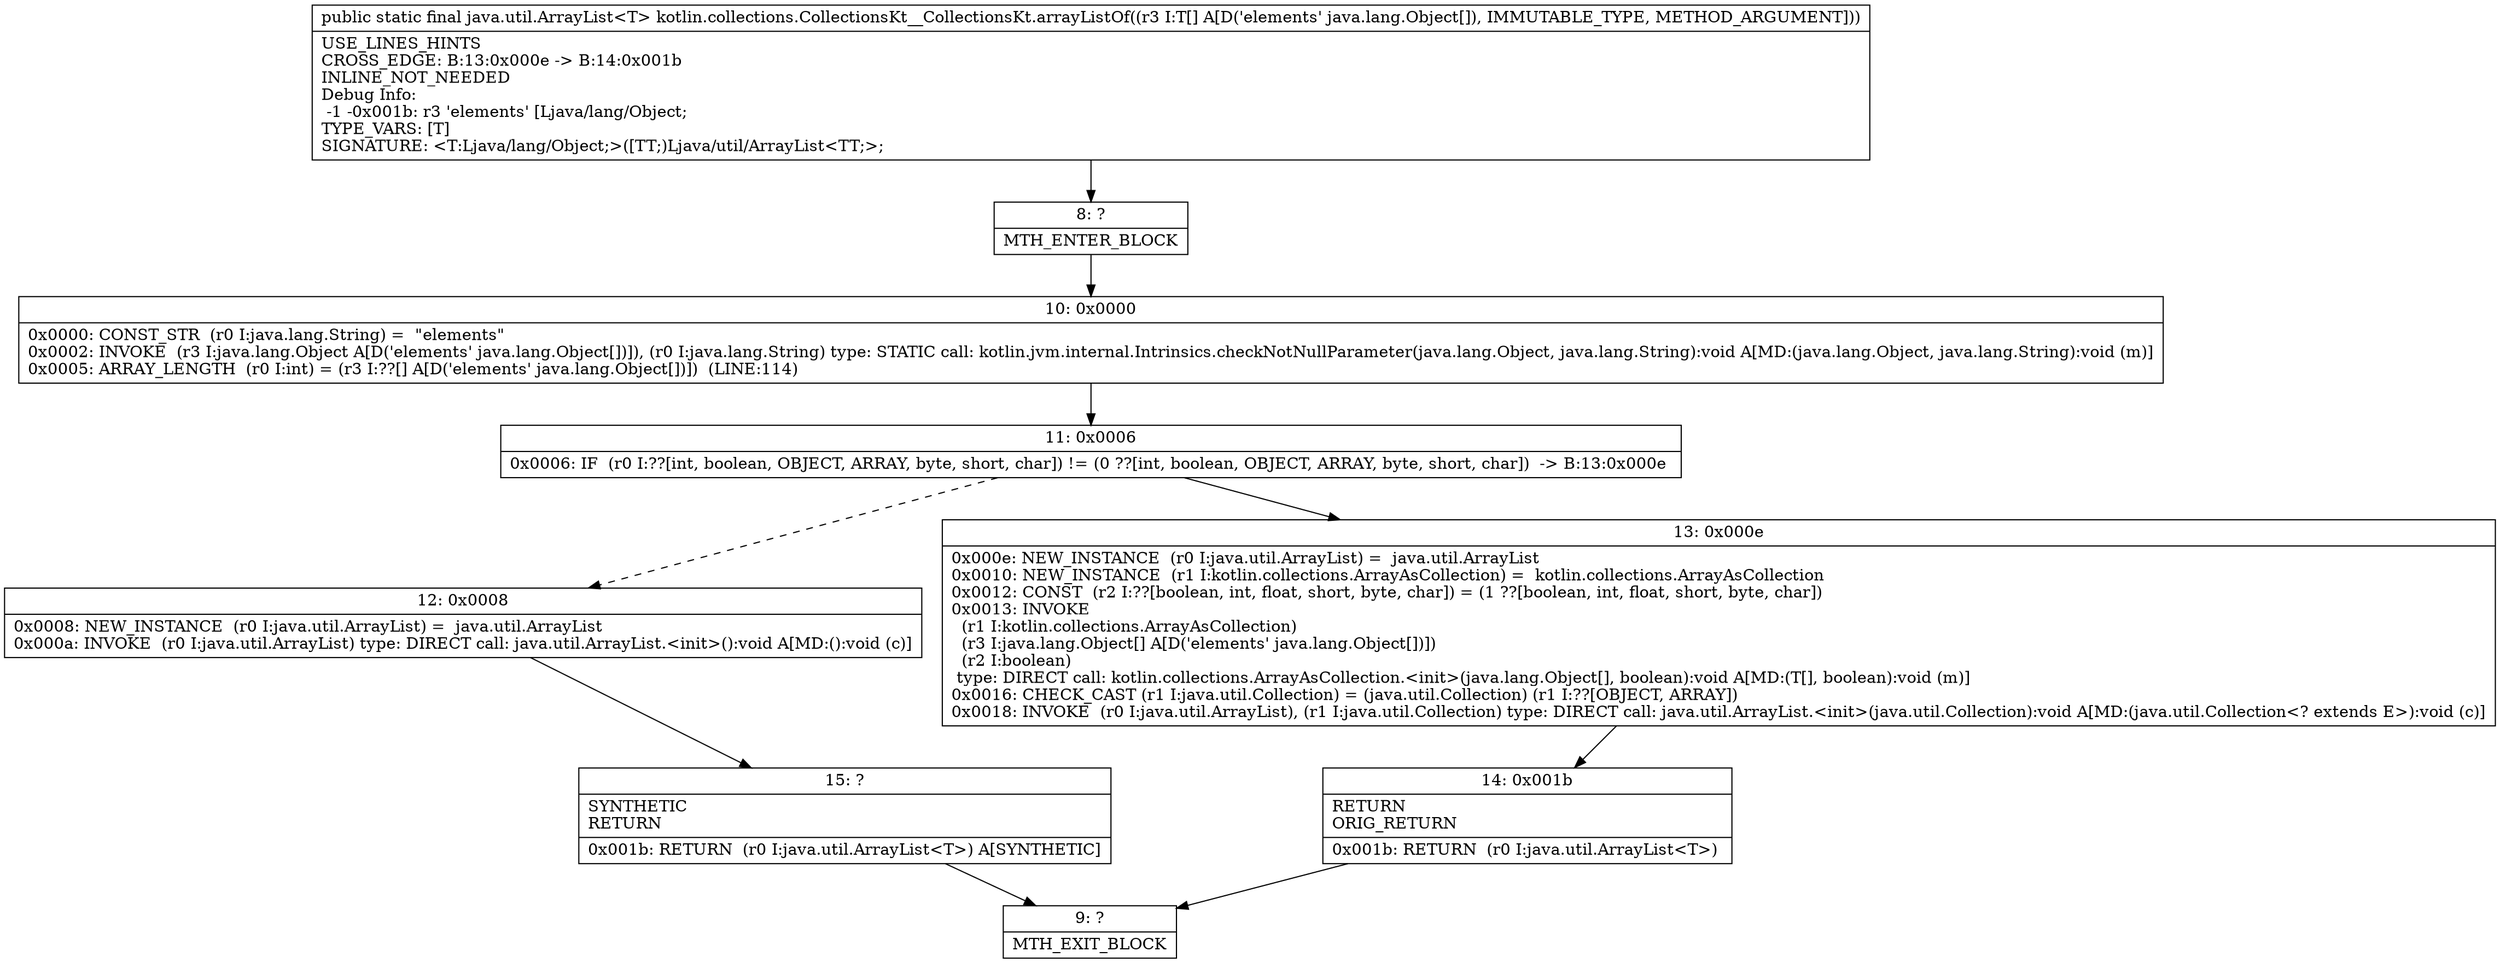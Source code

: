 digraph "CFG forkotlin.collections.CollectionsKt__CollectionsKt.arrayListOf([Ljava\/lang\/Object;)Ljava\/util\/ArrayList;" {
Node_8 [shape=record,label="{8\:\ ?|MTH_ENTER_BLOCK\l}"];
Node_10 [shape=record,label="{10\:\ 0x0000|0x0000: CONST_STR  (r0 I:java.lang.String) =  \"elements\" \l0x0002: INVOKE  (r3 I:java.lang.Object A[D('elements' java.lang.Object[])]), (r0 I:java.lang.String) type: STATIC call: kotlin.jvm.internal.Intrinsics.checkNotNullParameter(java.lang.Object, java.lang.String):void A[MD:(java.lang.Object, java.lang.String):void (m)]\l0x0005: ARRAY_LENGTH  (r0 I:int) = (r3 I:??[] A[D('elements' java.lang.Object[])])  (LINE:114)\l}"];
Node_11 [shape=record,label="{11\:\ 0x0006|0x0006: IF  (r0 I:??[int, boolean, OBJECT, ARRAY, byte, short, char]) != (0 ??[int, boolean, OBJECT, ARRAY, byte, short, char])  \-\> B:13:0x000e \l}"];
Node_12 [shape=record,label="{12\:\ 0x0008|0x0008: NEW_INSTANCE  (r0 I:java.util.ArrayList) =  java.util.ArrayList \l0x000a: INVOKE  (r0 I:java.util.ArrayList) type: DIRECT call: java.util.ArrayList.\<init\>():void A[MD:():void (c)]\l}"];
Node_15 [shape=record,label="{15\:\ ?|SYNTHETIC\lRETURN\l|0x001b: RETURN  (r0 I:java.util.ArrayList\<T\>) A[SYNTHETIC]\l}"];
Node_9 [shape=record,label="{9\:\ ?|MTH_EXIT_BLOCK\l}"];
Node_13 [shape=record,label="{13\:\ 0x000e|0x000e: NEW_INSTANCE  (r0 I:java.util.ArrayList) =  java.util.ArrayList \l0x0010: NEW_INSTANCE  (r1 I:kotlin.collections.ArrayAsCollection) =  kotlin.collections.ArrayAsCollection \l0x0012: CONST  (r2 I:??[boolean, int, float, short, byte, char]) = (1 ??[boolean, int, float, short, byte, char]) \l0x0013: INVOKE  \l  (r1 I:kotlin.collections.ArrayAsCollection)\l  (r3 I:java.lang.Object[] A[D('elements' java.lang.Object[])])\l  (r2 I:boolean)\l type: DIRECT call: kotlin.collections.ArrayAsCollection.\<init\>(java.lang.Object[], boolean):void A[MD:(T[], boolean):void (m)]\l0x0016: CHECK_CAST (r1 I:java.util.Collection) = (java.util.Collection) (r1 I:??[OBJECT, ARRAY]) \l0x0018: INVOKE  (r0 I:java.util.ArrayList), (r1 I:java.util.Collection) type: DIRECT call: java.util.ArrayList.\<init\>(java.util.Collection):void A[MD:(java.util.Collection\<? extends E\>):void (c)]\l}"];
Node_14 [shape=record,label="{14\:\ 0x001b|RETURN\lORIG_RETURN\l|0x001b: RETURN  (r0 I:java.util.ArrayList\<T\>) \l}"];
MethodNode[shape=record,label="{public static final java.util.ArrayList\<T\> kotlin.collections.CollectionsKt__CollectionsKt.arrayListOf((r3 I:T[] A[D('elements' java.lang.Object[]), IMMUTABLE_TYPE, METHOD_ARGUMENT]))  | USE_LINES_HINTS\lCROSS_EDGE: B:13:0x000e \-\> B:14:0x001b\lINLINE_NOT_NEEDED\lDebug Info:\l  \-1 \-0x001b: r3 'elements' [Ljava\/lang\/Object;\lTYPE_VARS: [T]\lSIGNATURE: \<T:Ljava\/lang\/Object;\>([TT;)Ljava\/util\/ArrayList\<TT;\>;\l}"];
MethodNode -> Node_8;Node_8 -> Node_10;
Node_10 -> Node_11;
Node_11 -> Node_12[style=dashed];
Node_11 -> Node_13;
Node_12 -> Node_15;
Node_15 -> Node_9;
Node_13 -> Node_14;
Node_14 -> Node_9;
}

